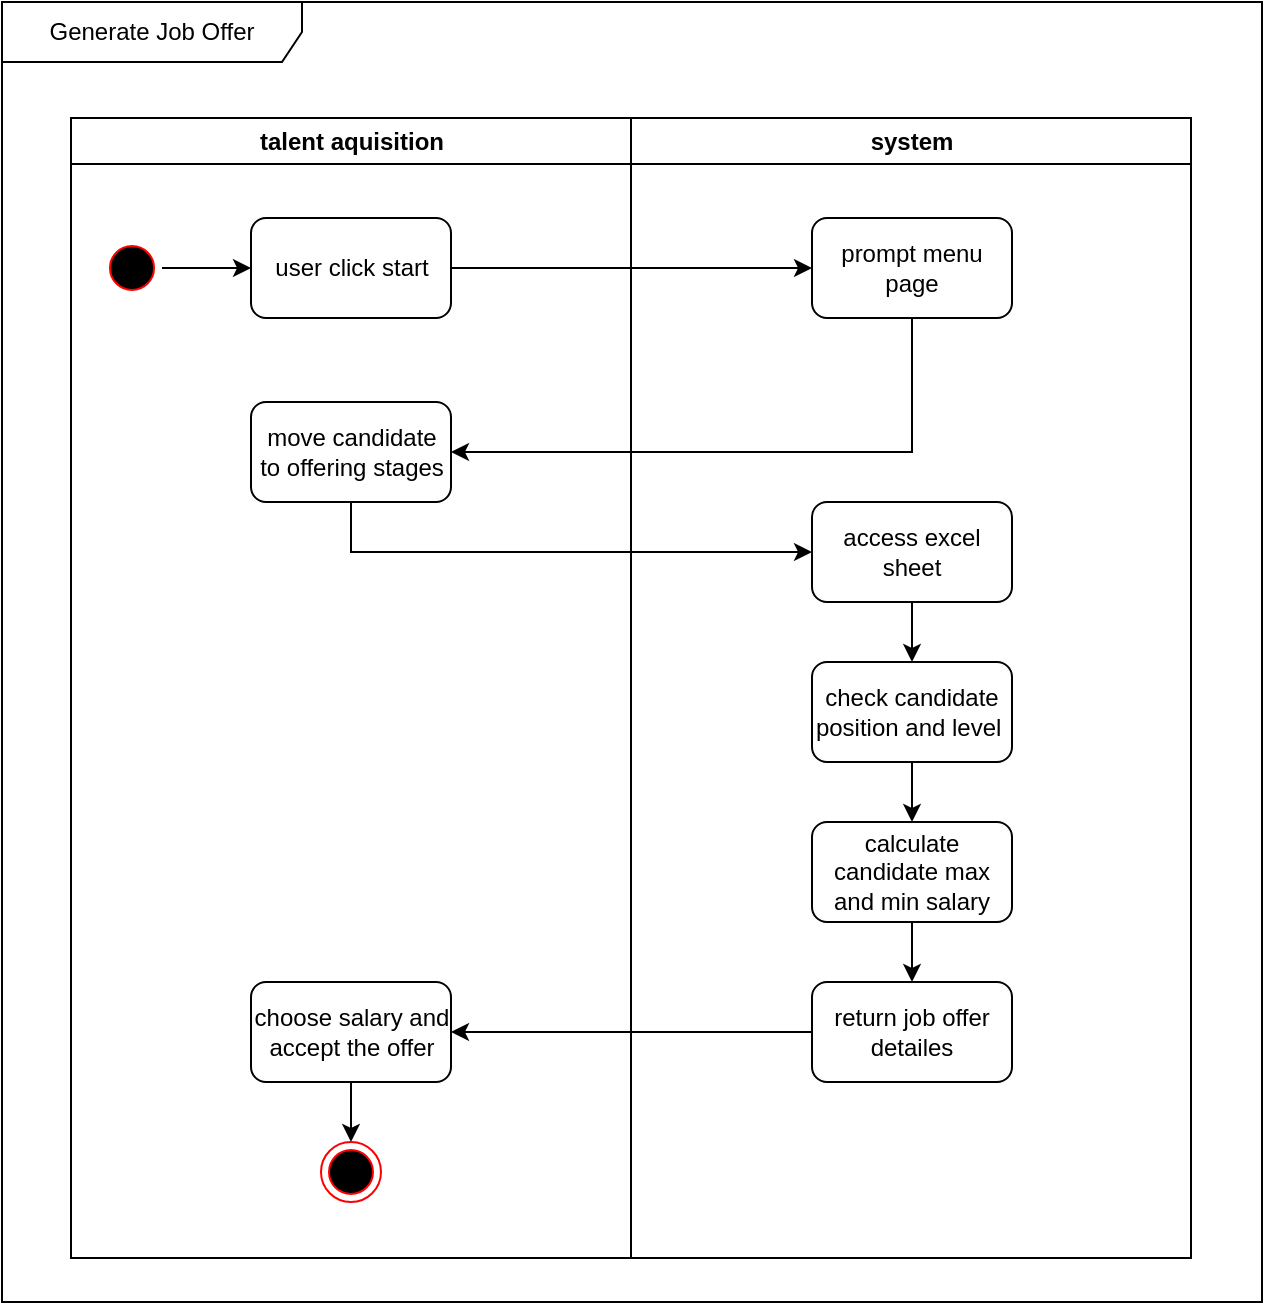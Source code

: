<mxfile version="17.4.3" type="device"><diagram name="Page-1" id="e7e014a7-5840-1c2e-5031-d8a46d1fe8dd"><mxGraphModel dx="1298" dy="674" grid="1" gridSize="10" guides="1" tooltips="1" connect="1" arrows="1" fold="1" page="1" pageScale="1" pageWidth="1169" pageHeight="826" background="none" math="0" shadow="0"><root><mxCell id="0"/><mxCell id="1" parent="0"/><mxCell id="2" value="talent aquisition" style="swimlane;whiteSpace=wrap" parent="1" vertex="1"><mxGeometry x="164.5" y="128" width="280" height="570" as="geometry"/></mxCell><mxCell id="OBsXBQzwFrE88B8PwlWX-44" value="move candidate to offering stages" style="rounded=1;whiteSpace=wrap;html=1;" parent="2" vertex="1"><mxGeometry x="90" y="142" width="100" height="50" as="geometry"/></mxCell><mxCell id="OBsXBQzwFrE88B8PwlWX-61" value="user click start" style="rounded=1;whiteSpace=wrap;html=1;" parent="2" vertex="1"><mxGeometry x="90" y="50" width="100" height="50" as="geometry"/></mxCell><mxCell id="OBsXBQzwFrE88B8PwlWX-62" style="edgeStyle=orthogonalEdgeStyle;rounded=0;orthogonalLoop=1;jettySize=auto;html=1;" parent="2" source="13" target="OBsXBQzwFrE88B8PwlWX-61" edge="1"><mxGeometry relative="1" as="geometry"/></mxCell><mxCell id="13" value="" style="ellipse;shape=startState;fillColor=#000000;strokeColor=#ff0000;" parent="2" vertex="1"><mxGeometry x="15.5" y="60" width="30" height="30" as="geometry"/></mxCell><mxCell id="uWD-sTAzATn3ZRNR9lxr-17" style="edgeStyle=orthogonalEdgeStyle;rounded=0;orthogonalLoop=1;jettySize=auto;html=1;entryX=0.5;entryY=0;entryDx=0;entryDy=0;" parent="2" source="uWD-sTAzATn3ZRNR9lxr-16" target="OBsXBQzwFrE88B8PwlWX-59" edge="1"><mxGeometry relative="1" as="geometry"/></mxCell><mxCell id="uWD-sTAzATn3ZRNR9lxr-16" value="choose salary and accept the offer" style="rounded=1;whiteSpace=wrap;html=1;" parent="2" vertex="1"><mxGeometry x="90" y="432" width="100" height="50" as="geometry"/></mxCell><mxCell id="OBsXBQzwFrE88B8PwlWX-59" value="" style="ellipse;html=1;shape=endState;fillColor=#000000;strokeColor=#ff0000;" parent="2" vertex="1"><mxGeometry x="125" y="512" width="30" height="30" as="geometry"/></mxCell><mxCell id="3" value="system" style="swimlane;whiteSpace=wrap" parent="1" vertex="1"><mxGeometry x="444.5" y="128" width="280" height="570" as="geometry"/></mxCell><mxCell id="OBsXBQzwFrE88B8PwlWX-43" value="prompt menu page" style="rounded=1;whiteSpace=wrap;html=1;" parent="3" vertex="1"><mxGeometry x="90.5" y="50" width="100" height="50" as="geometry"/></mxCell><mxCell id="uWD-sTAzATn3ZRNR9lxr-13" style="edgeStyle=orthogonalEdgeStyle;rounded=0;orthogonalLoop=1;jettySize=auto;html=1;entryX=0.5;entryY=0;entryDx=0;entryDy=0;" parent="3" source="OBsXBQzwFrE88B8PwlWX-46" target="eqNmTwB-gKyxwQgBO_B5-17" edge="1"><mxGeometry relative="1" as="geometry"/></mxCell><mxCell id="OBsXBQzwFrE88B8PwlWX-46" value="access excel sheet" style="rounded=1;whiteSpace=wrap;html=1;" parent="3" vertex="1"><mxGeometry x="90.5" y="192" width="100" height="50" as="geometry"/></mxCell><mxCell id="eqNmTwB-gKyxwQgBO_B5-21" value="" style="edgeStyle=orthogonalEdgeStyle;rounded=0;orthogonalLoop=1;jettySize=auto;html=1;" parent="3" source="eqNmTwB-gKyxwQgBO_B5-17" target="eqNmTwB-gKyxwQgBO_B5-18" edge="1"><mxGeometry relative="1" as="geometry"/></mxCell><mxCell id="eqNmTwB-gKyxwQgBO_B5-17" value="check candidate position and level&amp;nbsp;" style="rounded=1;whiteSpace=wrap;html=1;" parent="3" vertex="1"><mxGeometry x="90.5" y="272" width="100" height="50" as="geometry"/></mxCell><mxCell id="uWD-sTAzATn3ZRNR9lxr-18" style="edgeStyle=orthogonalEdgeStyle;rounded=0;orthogonalLoop=1;jettySize=auto;html=1;entryX=0.5;entryY=0;entryDx=0;entryDy=0;" parent="3" source="eqNmTwB-gKyxwQgBO_B5-18" target="uWD-sTAzATn3ZRNR9lxr-14" edge="1"><mxGeometry relative="1" as="geometry"/></mxCell><mxCell id="eqNmTwB-gKyxwQgBO_B5-18" value="calculate candidate max and min salary" style="rounded=1;whiteSpace=wrap;html=1;" parent="3" vertex="1"><mxGeometry x="90.5" y="352" width="100" height="50" as="geometry"/></mxCell><mxCell id="uWD-sTAzATn3ZRNR9lxr-14" value="return job offer detailes" style="rounded=1;whiteSpace=wrap;html=1;" parent="3" vertex="1"><mxGeometry x="90.5" y="432" width="100" height="50" as="geometry"/></mxCell><mxCell id="OBsXBQzwFrE88B8PwlWX-42" value="" style="edgeStyle=orthogonalEdgeStyle;rounded=0;orthogonalLoop=1;jettySize=auto;html=1;" parent="1" edge="1"><mxGeometry relative="1" as="geometry"><mxPoint x="689.5" y="545.5" as="sourcePoint"/></mxGeometry></mxCell><mxCell id="OBsXBQzwFrE88B8PwlWX-63" style="edgeStyle=orthogonalEdgeStyle;rounded=0;orthogonalLoop=1;jettySize=auto;html=1;entryX=0;entryY=0.5;entryDx=0;entryDy=0;" parent="1" source="OBsXBQzwFrE88B8PwlWX-61" target="OBsXBQzwFrE88B8PwlWX-43" edge="1"><mxGeometry relative="1" as="geometry"/></mxCell><mxCell id="OBsXBQzwFrE88B8PwlWX-67" style="edgeStyle=orthogonalEdgeStyle;rounded=0;orthogonalLoop=1;jettySize=auto;html=1;entryX=1;entryY=0.5;entryDx=0;entryDy=0;" parent="1" source="OBsXBQzwFrE88B8PwlWX-43" target="OBsXBQzwFrE88B8PwlWX-44" edge="1"><mxGeometry relative="1" as="geometry"><Array as="points"><mxPoint x="585" y="295"/></Array></mxGeometry></mxCell><mxCell id="OBsXBQzwFrE88B8PwlWX-69" style="edgeStyle=orthogonalEdgeStyle;rounded=0;orthogonalLoop=1;jettySize=auto;html=1;" parent="1" source="OBsXBQzwFrE88B8PwlWX-44" target="OBsXBQzwFrE88B8PwlWX-46" edge="1"><mxGeometry relative="1" as="geometry"><Array as="points"><mxPoint x="304" y="345"/></Array></mxGeometry></mxCell><mxCell id="uWD-sTAzATn3ZRNR9lxr-15" style="edgeStyle=orthogonalEdgeStyle;rounded=0;orthogonalLoop=1;jettySize=auto;html=1;entryX=1;entryY=0.5;entryDx=0;entryDy=0;" parent="1" source="uWD-sTAzATn3ZRNR9lxr-14" target="uWD-sTAzATn3ZRNR9lxr-16" edge="1"><mxGeometry relative="1" as="geometry"><mxPoint x="360" y="585" as="targetPoint"/></mxGeometry></mxCell><mxCell id="fzuoYIqEJ-u-JpwgTDkF-13" value="Generate Job Offer" style="shape=umlFrame;whiteSpace=wrap;html=1;width=150;height=30;" vertex="1" parent="1"><mxGeometry x="130" y="70" width="630" height="650" as="geometry"/></mxCell></root></mxGraphModel></diagram></mxfile>